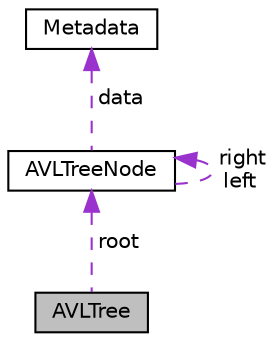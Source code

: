 digraph "AVLTree"
{
  edge [fontname="Helvetica",fontsize="10",labelfontname="Helvetica",labelfontsize="10"];
  node [fontname="Helvetica",fontsize="10",shape=record];
  Node1 [label="AVLTree",height=0.2,width=0.4,color="black", fillcolor="grey75", style="filled", fontcolor="black"];
  Node2 -> Node1 [dir="back",color="darkorchid3",fontsize="10",style="dashed",label=" root" ,fontname="Helvetica"];
  Node2 [label="AVLTreeNode",height=0.2,width=0.4,color="black", fillcolor="white", style="filled",URL="$structAVLTreeNode.html"];
  Node2 -> Node2 [dir="back",color="darkorchid3",fontsize="10",style="dashed",label=" right\nleft" ,fontname="Helvetica"];
  Node3 -> Node2 [dir="back",color="darkorchid3",fontsize="10",style="dashed",label=" data" ,fontname="Helvetica"];
  Node3 [label="Metadata",height=0.2,width=0.4,color="black", fillcolor="white", style="filled",URL="$classMetadata.html"];
}
